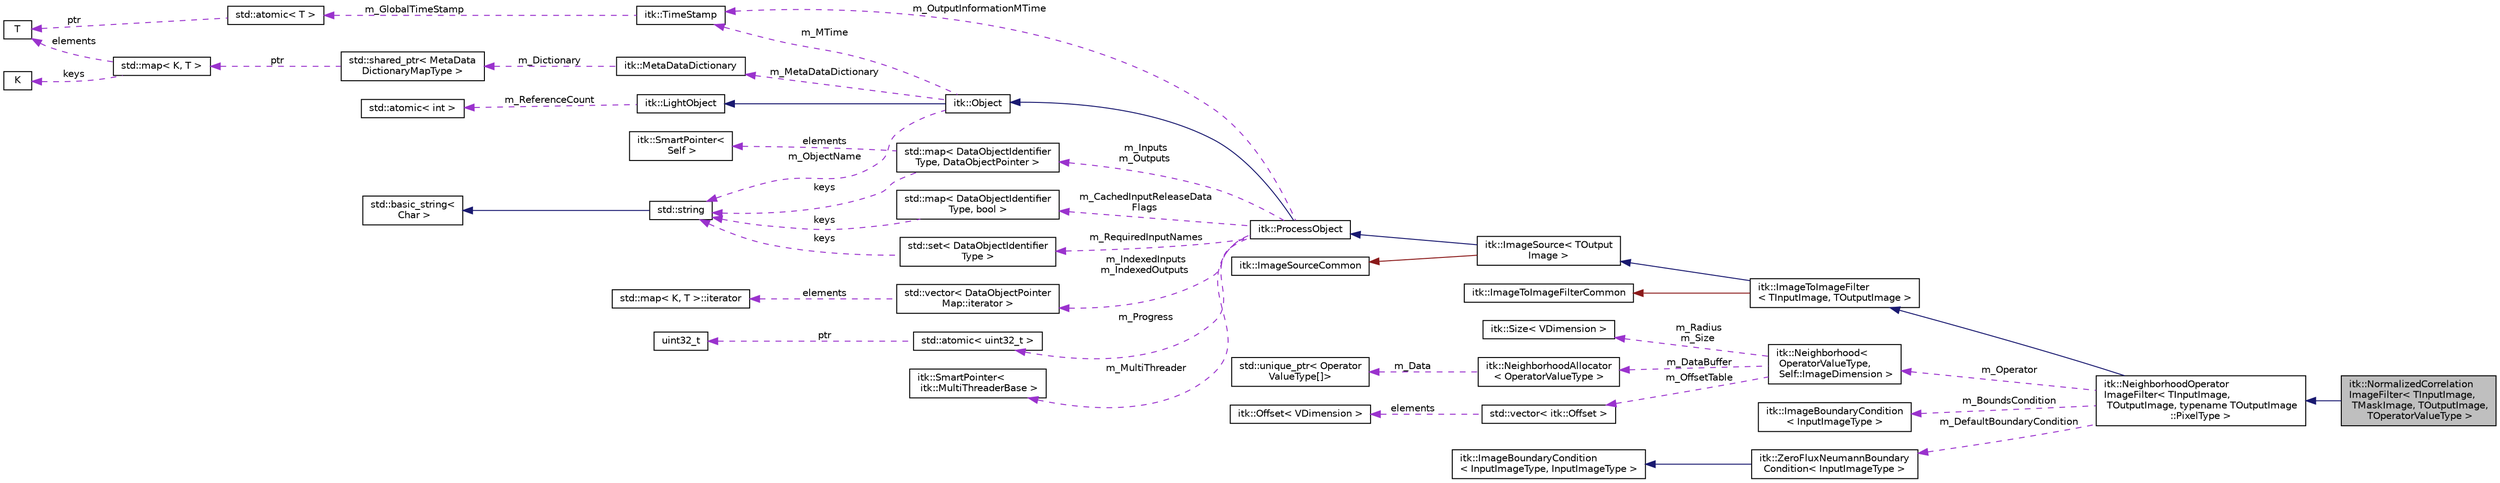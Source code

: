 digraph "itk::NormalizedCorrelationImageFilter&lt; TInputImage, TMaskImage, TOutputImage, TOperatorValueType &gt;"
{
 // LATEX_PDF_SIZE
  edge [fontname="Helvetica",fontsize="10",labelfontname="Helvetica",labelfontsize="10"];
  node [fontname="Helvetica",fontsize="10",shape=record];
  rankdir="LR";
  Node1 [label="itk::NormalizedCorrelation\lImageFilter\< TInputImage,\l TMaskImage, TOutputImage,\l TOperatorValueType \>",height=0.2,width=0.4,color="black", fillcolor="grey75", style="filled", fontcolor="black",tooltip="Computes the normalized correlation of an image and a template."];
  Node2 -> Node1 [dir="back",color="midnightblue",fontsize="10",style="solid",fontname="Helvetica"];
  Node2 [label="itk::NeighborhoodOperator\lImageFilter\< TInputImage,\l TOutputImage, typename TOutputImage\l::PixelType \>",height=0.2,width=0.4,color="black", fillcolor="white", style="filled",URL="$classitk_1_1NeighborhoodOperatorImageFilter.html",tooltip=" "];
  Node3 -> Node2 [dir="back",color="midnightblue",fontsize="10",style="solid",fontname="Helvetica"];
  Node3 [label="itk::ImageToImageFilter\l\< TInputImage, TOutputImage \>",height=0.2,width=0.4,color="black", fillcolor="white", style="filled",URL="$classitk_1_1ImageToImageFilter.html",tooltip="Base class for filters that take an image as input and produce an image as output."];
  Node4 -> Node3 [dir="back",color="midnightblue",fontsize="10",style="solid",fontname="Helvetica"];
  Node4 [label="itk::ImageSource\< TOutput\lImage \>",height=0.2,width=0.4,color="black", fillcolor="white", style="filled",URL="$classitk_1_1ImageSource.html",tooltip="Base class for all process objects that output image data."];
  Node5 -> Node4 [dir="back",color="midnightblue",fontsize="10",style="solid",fontname="Helvetica"];
  Node5 [label="itk::ProcessObject",height=0.2,width=0.4,color="black", fillcolor="white", style="filled",URL="$classitk_1_1ProcessObject.html",tooltip="The base class for all process objects (source, filters, mappers) in the Insight data processing pipe..."];
  Node6 -> Node5 [dir="back",color="midnightblue",fontsize="10",style="solid",fontname="Helvetica"];
  Node6 [label="itk::Object",height=0.2,width=0.4,color="black", fillcolor="white", style="filled",URL="$classitk_1_1Object.html",tooltip="Base class for most ITK classes."];
  Node7 -> Node6 [dir="back",color="midnightblue",fontsize="10",style="solid",fontname="Helvetica"];
  Node7 [label="itk::LightObject",height=0.2,width=0.4,color="black", fillcolor="white", style="filled",URL="$classitk_1_1LightObject.html",tooltip="Light weight base class for most itk classes."];
  Node8 -> Node7 [dir="back",color="darkorchid3",fontsize="10",style="dashed",label=" m_ReferenceCount" ,fontname="Helvetica"];
  Node8 [label="std::atomic\< int \>",height=0.2,width=0.4,color="black", fillcolor="white", style="filled",tooltip=" "];
  Node9 -> Node6 [dir="back",color="darkorchid3",fontsize="10",style="dashed",label=" m_MTime" ,fontname="Helvetica"];
  Node9 [label="itk::TimeStamp",height=0.2,width=0.4,color="black", fillcolor="white", style="filled",URL="$classitk_1_1TimeStamp.html",tooltip="Generate a unique, increasing time value."];
  Node10 -> Node9 [dir="back",color="darkorchid3",fontsize="10",style="dashed",label=" m_GlobalTimeStamp" ,fontname="Helvetica"];
  Node10 [label="std::atomic\< T \>",height=0.2,width=0.4,color="black", fillcolor="white", style="filled",tooltip=" "];
  Node11 -> Node10 [dir="back",color="darkorchid3",fontsize="10",style="dashed",label=" ptr" ,fontname="Helvetica"];
  Node11 [label="T",height=0.2,width=0.4,color="black", fillcolor="white", style="filled",tooltip=" "];
  Node12 -> Node6 [dir="back",color="darkorchid3",fontsize="10",style="dashed",label=" m_MetaDataDictionary" ,fontname="Helvetica"];
  Node12 [label="itk::MetaDataDictionary",height=0.2,width=0.4,color="black", fillcolor="white", style="filled",URL="$classitk_1_1MetaDataDictionary.html",tooltip="Provides a mechanism for storing a collection of arbitrary data types."];
  Node13 -> Node12 [dir="back",color="darkorchid3",fontsize="10",style="dashed",label=" m_Dictionary" ,fontname="Helvetica"];
  Node13 [label="std::shared_ptr\< MetaData\lDictionaryMapType \>",height=0.2,width=0.4,color="black", fillcolor="white", style="filled",tooltip=" "];
  Node14 -> Node13 [dir="back",color="darkorchid3",fontsize="10",style="dashed",label=" ptr" ,fontname="Helvetica"];
  Node14 [label="std::map\< K, T \>",height=0.2,width=0.4,color="black", fillcolor="white", style="filled",tooltip=" "];
  Node15 -> Node14 [dir="back",color="darkorchid3",fontsize="10",style="dashed",label=" keys" ,fontname="Helvetica"];
  Node15 [label="K",height=0.2,width=0.4,color="black", fillcolor="white", style="filled",tooltip=" "];
  Node11 -> Node14 [dir="back",color="darkorchid3",fontsize="10",style="dashed",label=" elements" ,fontname="Helvetica"];
  Node16 -> Node6 [dir="back",color="darkorchid3",fontsize="10",style="dashed",label=" m_ObjectName" ,fontname="Helvetica"];
  Node16 [label="std::string",height=0.2,width=0.4,color="black", fillcolor="white", style="filled",tooltip=" "];
  Node17 -> Node16 [dir="back",color="midnightblue",fontsize="10",style="solid",fontname="Helvetica"];
  Node17 [label="std::basic_string\<\l Char \>",height=0.2,width=0.4,color="black", fillcolor="white", style="filled",tooltip=" "];
  Node9 -> Node5 [dir="back",color="darkorchid3",fontsize="10",style="dashed",label=" m_OutputInformationMTime" ,fontname="Helvetica"];
  Node18 -> Node5 [dir="back",color="darkorchid3",fontsize="10",style="dashed",label=" m_Inputs\nm_Outputs" ,fontname="Helvetica"];
  Node18 [label="std::map\< DataObjectIdentifier\lType, DataObjectPointer \>",height=0.2,width=0.4,color="black", fillcolor="white", style="filled",tooltip=" "];
  Node16 -> Node18 [dir="back",color="darkorchid3",fontsize="10",style="dashed",label=" keys" ,fontname="Helvetica"];
  Node19 -> Node18 [dir="back",color="darkorchid3",fontsize="10",style="dashed",label=" elements" ,fontname="Helvetica"];
  Node19 [label="itk::SmartPointer\<\l Self \>",height=0.2,width=0.4,color="black", fillcolor="white", style="filled",URL="$classitk_1_1SmartPointer.html",tooltip=" "];
  Node20 -> Node5 [dir="back",color="darkorchid3",fontsize="10",style="dashed",label=" m_IndexedInputs\nm_IndexedOutputs" ,fontname="Helvetica"];
  Node20 [label="std::vector\< DataObjectPointer\lMap::iterator \>",height=0.2,width=0.4,color="black", fillcolor="white", style="filled",tooltip=" "];
  Node21 -> Node20 [dir="back",color="darkorchid3",fontsize="10",style="dashed",label=" elements" ,fontname="Helvetica"];
  Node21 [label="std::map\< K, T \>::iterator",height=0.2,width=0.4,color="black", fillcolor="white", style="filled",tooltip=" "];
  Node22 -> Node5 [dir="back",color="darkorchid3",fontsize="10",style="dashed",label=" m_CachedInputReleaseData\lFlags" ,fontname="Helvetica"];
  Node22 [label="std::map\< DataObjectIdentifier\lType, bool \>",height=0.2,width=0.4,color="black", fillcolor="white", style="filled",tooltip=" "];
  Node16 -> Node22 [dir="back",color="darkorchid3",fontsize="10",style="dashed",label=" keys" ,fontname="Helvetica"];
  Node23 -> Node5 [dir="back",color="darkorchid3",fontsize="10",style="dashed",label=" m_RequiredInputNames" ,fontname="Helvetica"];
  Node23 [label="std::set\< DataObjectIdentifier\lType \>",height=0.2,width=0.4,color="black", fillcolor="white", style="filled",tooltip=" "];
  Node16 -> Node23 [dir="back",color="darkorchid3",fontsize="10",style="dashed",label=" keys" ,fontname="Helvetica"];
  Node24 -> Node5 [dir="back",color="darkorchid3",fontsize="10",style="dashed",label=" m_Progress" ,fontname="Helvetica"];
  Node24 [label="std::atomic\< uint32_t \>",height=0.2,width=0.4,color="black", fillcolor="white", style="filled",tooltip=" "];
  Node25 -> Node24 [dir="back",color="darkorchid3",fontsize="10",style="dashed",label=" ptr" ,fontname="Helvetica"];
  Node25 [label="uint32_t",height=0.2,width=0.4,color="black", fillcolor="white", style="filled",tooltip=" "];
  Node26 -> Node5 [dir="back",color="darkorchid3",fontsize="10",style="dashed",label=" m_MultiThreader" ,fontname="Helvetica"];
  Node26 [label="itk::SmartPointer\<\l itk::MultiThreaderBase \>",height=0.2,width=0.4,color="black", fillcolor="white", style="filled",URL="$classitk_1_1SmartPointer.html",tooltip=" "];
  Node27 -> Node4 [dir="back",color="firebrick4",fontsize="10",style="solid",fontname="Helvetica"];
  Node27 [label="itk::ImageSourceCommon",height=0.2,width=0.4,color="black", fillcolor="white", style="filled",URL="$structitk_1_1ImageSourceCommon.html",tooltip="Secondary base class of ImageSource common between templates."];
  Node28 -> Node3 [dir="back",color="firebrick4",fontsize="10",style="solid",fontname="Helvetica"];
  Node28 [label="itk::ImageToImageFilterCommon",height=0.2,width=0.4,color="black", fillcolor="white", style="filled",URL="$classitk_1_1ImageToImageFilterCommon.html",tooltip="Secondary base class of ImageToImageFilter common between templates."];
  Node29 -> Node2 [dir="back",color="darkorchid3",fontsize="10",style="dashed",label=" m_Operator" ,fontname="Helvetica"];
  Node29 [label="itk::Neighborhood\<\l OperatorValueType,\l Self::ImageDimension \>",height=0.2,width=0.4,color="black", fillcolor="white", style="filled",URL="$classitk_1_1Neighborhood.html",tooltip=" "];
  Node30 -> Node29 [dir="back",color="darkorchid3",fontsize="10",style="dashed",label=" m_Radius\nm_Size" ,fontname="Helvetica"];
  Node30 [label="itk::Size\< VDimension \>",height=0.2,width=0.4,color="black", fillcolor="white", style="filled",URL="$structitk_1_1Size.html",tooltip=" "];
  Node31 -> Node29 [dir="back",color="darkorchid3",fontsize="10",style="dashed",label=" m_DataBuffer" ,fontname="Helvetica"];
  Node31 [label="itk::NeighborhoodAllocator\l\< OperatorValueType \>",height=0.2,width=0.4,color="black", fillcolor="white", style="filled",URL="$classitk_1_1NeighborhoodAllocator.html",tooltip=" "];
  Node32 -> Node31 [dir="back",color="darkorchid3",fontsize="10",style="dashed",label=" m_Data" ,fontname="Helvetica"];
  Node32 [label="std::unique_ptr\< Operator\lValueType[]\>",height=0.2,width=0.4,color="black", fillcolor="white", style="filled",tooltip=" "];
  Node33 -> Node29 [dir="back",color="darkorchid3",fontsize="10",style="dashed",label=" m_OffsetTable" ,fontname="Helvetica"];
  Node33 [label="std::vector\< itk::Offset \>",height=0.2,width=0.4,color="black", fillcolor="white", style="filled",tooltip=" "];
  Node34 -> Node33 [dir="back",color="darkorchid3",fontsize="10",style="dashed",label=" elements" ,fontname="Helvetica"];
  Node34 [label="itk::Offset\< VDimension \>",height=0.2,width=0.4,color="black", fillcolor="white", style="filled",URL="$structitk_1_1Offset.html",tooltip="Represent a n-dimensional offset between two n-dimensional indexes of n-dimensional image."];
  Node35 -> Node2 [dir="back",color="darkorchid3",fontsize="10",style="dashed",label=" m_BoundsCondition" ,fontname="Helvetica"];
  Node35 [label="itk::ImageBoundaryCondition\l\< InputImageType \>",height=0.2,width=0.4,color="black", fillcolor="white", style="filled",URL="$classitk_1_1ImageBoundaryCondition.html",tooltip=" "];
  Node36 -> Node2 [dir="back",color="darkorchid3",fontsize="10",style="dashed",label=" m_DefaultBoundaryCondition" ,fontname="Helvetica"];
  Node36 [label="itk::ZeroFluxNeumannBoundary\lCondition\< InputImageType \>",height=0.2,width=0.4,color="black", fillcolor="white", style="filled",URL="$classitk_1_1ZeroFluxNeumannBoundaryCondition.html",tooltip=" "];
  Node37 -> Node36 [dir="back",color="midnightblue",fontsize="10",style="solid",fontname="Helvetica"];
  Node37 [label="itk::ImageBoundaryCondition\l\< InputImageType, InputImageType \>",height=0.2,width=0.4,color="black", fillcolor="white", style="filled",URL="$classitk_1_1ImageBoundaryCondition.html",tooltip=" "];
}
